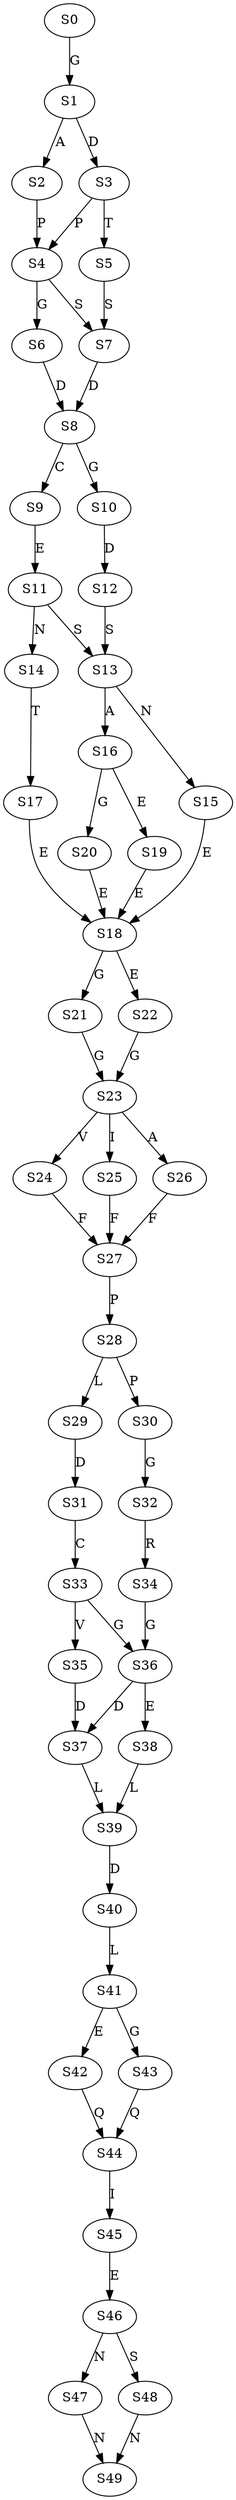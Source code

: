 strict digraph  {
	S0 -> S1 [ label = G ];
	S1 -> S2 [ label = A ];
	S1 -> S3 [ label = D ];
	S2 -> S4 [ label = P ];
	S3 -> S5 [ label = T ];
	S3 -> S4 [ label = P ];
	S4 -> S6 [ label = G ];
	S4 -> S7 [ label = S ];
	S5 -> S7 [ label = S ];
	S6 -> S8 [ label = D ];
	S7 -> S8 [ label = D ];
	S8 -> S9 [ label = C ];
	S8 -> S10 [ label = G ];
	S9 -> S11 [ label = E ];
	S10 -> S12 [ label = D ];
	S11 -> S13 [ label = S ];
	S11 -> S14 [ label = N ];
	S12 -> S13 [ label = S ];
	S13 -> S15 [ label = N ];
	S13 -> S16 [ label = A ];
	S14 -> S17 [ label = T ];
	S15 -> S18 [ label = E ];
	S16 -> S19 [ label = E ];
	S16 -> S20 [ label = G ];
	S17 -> S18 [ label = E ];
	S18 -> S21 [ label = G ];
	S18 -> S22 [ label = E ];
	S19 -> S18 [ label = E ];
	S20 -> S18 [ label = E ];
	S21 -> S23 [ label = G ];
	S22 -> S23 [ label = G ];
	S23 -> S24 [ label = V ];
	S23 -> S25 [ label = I ];
	S23 -> S26 [ label = A ];
	S24 -> S27 [ label = F ];
	S25 -> S27 [ label = F ];
	S26 -> S27 [ label = F ];
	S27 -> S28 [ label = P ];
	S28 -> S29 [ label = L ];
	S28 -> S30 [ label = P ];
	S29 -> S31 [ label = D ];
	S30 -> S32 [ label = G ];
	S31 -> S33 [ label = C ];
	S32 -> S34 [ label = R ];
	S33 -> S35 [ label = V ];
	S33 -> S36 [ label = G ];
	S34 -> S36 [ label = G ];
	S35 -> S37 [ label = D ];
	S36 -> S37 [ label = D ];
	S36 -> S38 [ label = E ];
	S37 -> S39 [ label = L ];
	S38 -> S39 [ label = L ];
	S39 -> S40 [ label = D ];
	S40 -> S41 [ label = L ];
	S41 -> S42 [ label = E ];
	S41 -> S43 [ label = G ];
	S42 -> S44 [ label = Q ];
	S43 -> S44 [ label = Q ];
	S44 -> S45 [ label = I ];
	S45 -> S46 [ label = E ];
	S46 -> S47 [ label = N ];
	S46 -> S48 [ label = S ];
	S47 -> S49 [ label = N ];
	S48 -> S49 [ label = N ];
}
